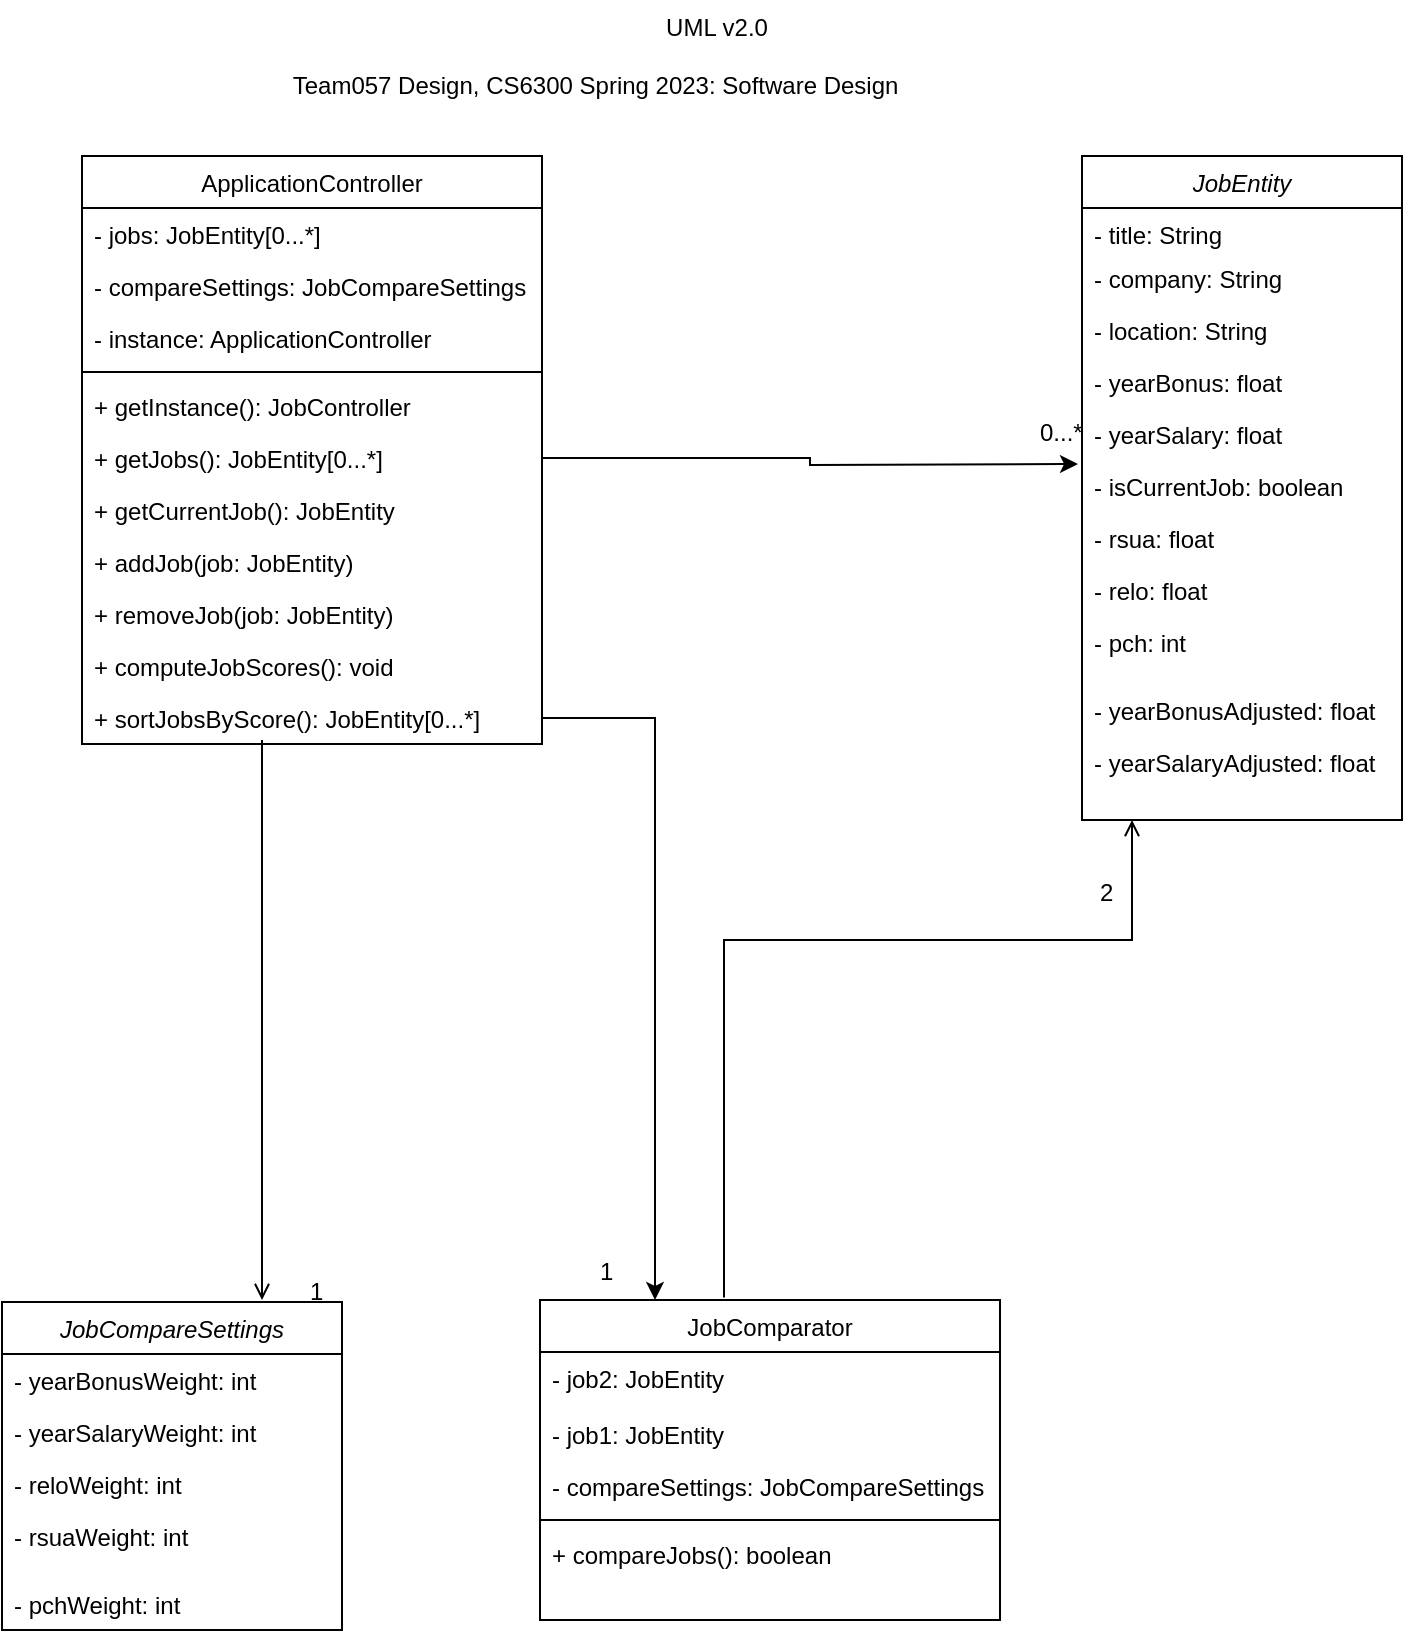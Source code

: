 <mxfile version="20.8.20" type="device"><diagram id="C5RBs43oDa-KdzZeNtuy" name="Page-1"><mxGraphModel dx="1050" dy="662" grid="1" gridSize="10" guides="1" tooltips="1" connect="1" arrows="1" fold="1" page="1" pageScale="1" pageWidth="827" pageHeight="1169" math="0" shadow="0"><root><mxCell id="WIyWlLk6GJQsqaUBKTNV-0"/><mxCell id="WIyWlLk6GJQsqaUBKTNV-1" parent="WIyWlLk6GJQsqaUBKTNV-0"/><mxCell id="zkfFHV4jXpPFQw0GAbJ--0" value="JobEntity" style="swimlane;fontStyle=2;align=center;verticalAlign=top;childLayout=stackLayout;horizontal=1;startSize=26;horizontalStack=0;resizeParent=1;resizeLast=0;collapsible=1;marginBottom=0;rounded=0;shadow=0;strokeWidth=1;" parent="WIyWlLk6GJQsqaUBKTNV-1" vertex="1"><mxGeometry x="570" y="108" width="160" height="332" as="geometry"><mxRectangle x="150" y="40" width="160" height="26" as="alternateBounds"/></mxGeometry></mxCell><mxCell id="zkfFHV4jXpPFQw0GAbJ--1" value="- title: String" style="text;align=left;verticalAlign=top;spacingLeft=4;spacingRight=4;overflow=hidden;rotatable=0;points=[[0,0.5],[1,0.5]];portConstraint=eastwest;" parent="zkfFHV4jXpPFQw0GAbJ--0" vertex="1"><mxGeometry y="26" width="160" height="22" as="geometry"/></mxCell><mxCell id="zkfFHV4jXpPFQw0GAbJ--2" value="- company: String" style="text;align=left;verticalAlign=top;spacingLeft=4;spacingRight=4;overflow=hidden;rotatable=0;points=[[0,0.5],[1,0.5]];portConstraint=eastwest;rounded=0;shadow=0;html=0;" parent="zkfFHV4jXpPFQw0GAbJ--0" vertex="1"><mxGeometry y="48" width="160" height="26" as="geometry"/></mxCell><mxCell id="F6nIAGVaNkfUYKiTFOFR-2" value="- location: String" style="text;align=left;verticalAlign=top;spacingLeft=4;spacingRight=4;overflow=hidden;rotatable=0;points=[[0,0.5],[1,0.5]];portConstraint=eastwest;" parent="zkfFHV4jXpPFQw0GAbJ--0" vertex="1"><mxGeometry y="74" width="160" height="26" as="geometry"/></mxCell><mxCell id="WXUcmf-pyU2MYirWD1Cy-3" value="- yearBonus: float" style="text;align=left;verticalAlign=top;spacingLeft=4;spacingRight=4;overflow=hidden;rotatable=0;points=[[0,0.5],[1,0.5]];portConstraint=eastwest;" parent="zkfFHV4jXpPFQw0GAbJ--0" vertex="1"><mxGeometry y="100" width="160" height="26" as="geometry"/></mxCell><mxCell id="WXUcmf-pyU2MYirWD1Cy-2" value="- yearSalary: float" style="text;align=left;verticalAlign=top;spacingLeft=4;spacingRight=4;overflow=hidden;rotatable=0;points=[[0,0.5],[1,0.5]];portConstraint=eastwest;" parent="zkfFHV4jXpPFQw0GAbJ--0" vertex="1"><mxGeometry y="126" width="160" height="26" as="geometry"/></mxCell><mxCell id="WXUcmf-pyU2MYirWD1Cy-1" value="- isCurrentJob: boolean" style="text;align=left;verticalAlign=top;spacingLeft=4;spacingRight=4;overflow=hidden;rotatable=0;points=[[0,0.5],[1,0.5]];portConstraint=eastwest;" parent="zkfFHV4jXpPFQw0GAbJ--0" vertex="1"><mxGeometry y="152" width="160" height="26" as="geometry"/></mxCell><mxCell id="F6nIAGVaNkfUYKiTFOFR-4" value="- rsua: float" style="text;align=left;verticalAlign=top;spacingLeft=4;spacingRight=4;overflow=hidden;rotatable=0;points=[[0,0.5],[1,0.5]];portConstraint=eastwest;" parent="zkfFHV4jXpPFQw0GAbJ--0" vertex="1"><mxGeometry y="178" width="160" height="26" as="geometry"/></mxCell><mxCell id="F6nIAGVaNkfUYKiTFOFR-5" value="- relo: float" style="text;align=left;verticalAlign=top;spacingLeft=4;spacingRight=4;overflow=hidden;rotatable=0;points=[[0,0.5],[1,0.5]];portConstraint=eastwest;" parent="zkfFHV4jXpPFQw0GAbJ--0" vertex="1"><mxGeometry y="204" width="160" height="26" as="geometry"/></mxCell><mxCell id="zkfFHV4jXpPFQw0GAbJ--4" value="" style="line;html=1;strokeWidth=1;align=left;verticalAlign=middle;spacingTop=-1;spacingLeft=3;spacingRight=3;rotatable=0;labelPosition=right;points=[];portConstraint=eastwest;" parent="zkfFHV4jXpPFQw0GAbJ--0" vertex="1"><mxGeometry y="230" width="160" as="geometry"/></mxCell><mxCell id="WXUcmf-pyU2MYirWD1Cy-0" value="- pch: int" style="text;align=left;verticalAlign=top;spacingLeft=4;spacingRight=4;overflow=hidden;rotatable=0;points=[[0,0.5],[1,0.5]];portConstraint=eastwest;rounded=0;shadow=0;html=0;" parent="zkfFHV4jXpPFQw0GAbJ--0" vertex="1"><mxGeometry y="230" width="160" height="34" as="geometry"/></mxCell><mxCell id="WXUcmf-pyU2MYirWD1Cy-5" value="- yearBonusAdjusted: float" style="text;align=left;verticalAlign=top;spacingLeft=4;spacingRight=4;overflow=hidden;rotatable=0;points=[[0,0.5],[1,0.5]];portConstraint=eastwest;" parent="zkfFHV4jXpPFQw0GAbJ--0" vertex="1"><mxGeometry y="264" width="160" height="26" as="geometry"/></mxCell><mxCell id="WXUcmf-pyU2MYirWD1Cy-4" value="- yearSalaryAdjusted: float" style="text;align=left;verticalAlign=top;spacingLeft=4;spacingRight=4;overflow=hidden;rotatable=0;points=[[0,0.5],[1,0.5]];portConstraint=eastwest;" parent="zkfFHV4jXpPFQw0GAbJ--0" vertex="1"><mxGeometry y="290" width="160" height="26" as="geometry"/></mxCell><mxCell id="zkfFHV4jXpPFQw0GAbJ--17" value="ApplicationController" style="swimlane;fontStyle=0;align=center;verticalAlign=top;childLayout=stackLayout;horizontal=1;startSize=26;horizontalStack=0;resizeParent=1;resizeLast=0;collapsible=1;marginBottom=0;rounded=0;shadow=0;strokeWidth=1;" parent="WIyWlLk6GJQsqaUBKTNV-1" vertex="1"><mxGeometry x="70" y="108" width="230" height="294" as="geometry"><mxRectangle x="550" y="140" width="160" height="26" as="alternateBounds"/></mxGeometry></mxCell><mxCell id="zkfFHV4jXpPFQw0GAbJ--18" value="- jobs: JobEntity[0...*]" style="text;align=left;verticalAlign=top;spacingLeft=4;spacingRight=4;overflow=hidden;rotatable=0;points=[[0,0.5],[1,0.5]];portConstraint=eastwest;" parent="zkfFHV4jXpPFQw0GAbJ--17" vertex="1"><mxGeometry y="26" width="230" height="26" as="geometry"/></mxCell><mxCell id="F6nIAGVaNkfUYKiTFOFR-75" value="- compareSettings: JobCompareSettings" style="text;align=left;verticalAlign=top;spacingLeft=4;spacingRight=4;overflow=hidden;rotatable=0;points=[[0,0.5],[1,0.5]];portConstraint=eastwest;" parent="zkfFHV4jXpPFQw0GAbJ--17" vertex="1"><mxGeometry y="52" width="230" height="26" as="geometry"/></mxCell><mxCell id="F6nIAGVaNkfUYKiTFOFR-73" value="- instance: ApplicationController" style="text;align=left;verticalAlign=top;spacingLeft=4;spacingRight=4;overflow=hidden;rotatable=0;points=[[0,0.5],[1,0.5]];portConstraint=eastwest;" parent="zkfFHV4jXpPFQw0GAbJ--17" vertex="1"><mxGeometry y="78" width="230" height="26" as="geometry"/></mxCell><mxCell id="zkfFHV4jXpPFQw0GAbJ--23" value="" style="line;html=1;strokeWidth=1;align=left;verticalAlign=middle;spacingTop=-1;spacingLeft=3;spacingRight=3;rotatable=0;labelPosition=right;points=[];portConstraint=eastwest;" parent="zkfFHV4jXpPFQw0GAbJ--17" vertex="1"><mxGeometry y="104" width="230" height="8" as="geometry"/></mxCell><mxCell id="F6nIAGVaNkfUYKiTFOFR-28" value="+ getInstance(): JobController" style="text;align=left;verticalAlign=top;spacingLeft=4;spacingRight=4;overflow=hidden;rotatable=0;points=[[0,0.5],[1,0.5]];portConstraint=eastwest;" parent="zkfFHV4jXpPFQw0GAbJ--17" vertex="1"><mxGeometry y="112" width="230" height="26" as="geometry"/></mxCell><mxCell id="zkfFHV4jXpPFQw0GAbJ--24" value="+ getJobs(): JobEntity[0...*]" style="text;align=left;verticalAlign=top;spacingLeft=4;spacingRight=4;overflow=hidden;rotatable=0;points=[[0,0.5],[1,0.5]];portConstraint=eastwest;" parent="zkfFHV4jXpPFQw0GAbJ--17" vertex="1"><mxGeometry y="138" width="230" height="26" as="geometry"/></mxCell><mxCell id="F6nIAGVaNkfUYKiTFOFR-74" value="+ getCurrentJob(): JobEntity" style="text;align=left;verticalAlign=top;spacingLeft=4;spacingRight=4;overflow=hidden;rotatable=0;points=[[0,0.5],[1,0.5]];portConstraint=eastwest;" parent="zkfFHV4jXpPFQw0GAbJ--17" vertex="1"><mxGeometry y="164" width="230" height="26" as="geometry"/></mxCell><mxCell id="F6nIAGVaNkfUYKiTFOFR-26" value="+ addJob(job: JobEntity)" style="text;align=left;verticalAlign=top;spacingLeft=4;spacingRight=4;overflow=hidden;rotatable=0;points=[[0,0.5],[1,0.5]];portConstraint=eastwest;" parent="zkfFHV4jXpPFQw0GAbJ--17" vertex="1"><mxGeometry y="190" width="230" height="26" as="geometry"/></mxCell><mxCell id="F6nIAGVaNkfUYKiTFOFR-27" value="+ removeJob(job: JobEntity)" style="text;align=left;verticalAlign=top;spacingLeft=4;spacingRight=4;overflow=hidden;rotatable=0;points=[[0,0.5],[1,0.5]];portConstraint=eastwest;" parent="zkfFHV4jXpPFQw0GAbJ--17" vertex="1"><mxGeometry y="216" width="230" height="26" as="geometry"/></mxCell><mxCell id="H7CW498lwEWC20k4ga-I-11" value="+ computeJobScores(): void" style="text;align=left;verticalAlign=top;spacingLeft=4;spacingRight=4;overflow=hidden;rotatable=0;points=[[0,0.5],[1,0.5]];portConstraint=eastwest;" parent="zkfFHV4jXpPFQw0GAbJ--17" vertex="1"><mxGeometry y="242" width="230" height="26" as="geometry"/></mxCell><mxCell id="F6nIAGVaNkfUYKiTFOFR-29" value="+ sortJobsByScore(): JobEntity[0...*]" style="text;align=left;verticalAlign=top;spacingLeft=4;spacingRight=4;overflow=hidden;rotatable=0;points=[[0,0.5],[1,0.5]];portConstraint=eastwest;" parent="zkfFHV4jXpPFQw0GAbJ--17" vertex="1"><mxGeometry y="268" width="230" height="26" as="geometry"/></mxCell><mxCell id="F6nIAGVaNkfUYKiTFOFR-1" value="&lt;div&gt;&lt;span style=&quot;&quot;&gt;&#9;&lt;/span&gt;&lt;span style=&quot;&quot;&gt;&#9;&lt;/span&gt;&lt;span style=&quot;&quot;&gt;&#9;&lt;/span&gt;&lt;span style=&quot;&quot;&gt;&#9;&lt;/span&gt;&lt;span style=&quot;&quot;&gt;&#9;&lt;/span&gt;&lt;span style=&quot;&quot;&gt;&#9;&lt;/span&gt;&lt;span style=&quot;&quot;&gt;&#9;&lt;/span&gt;&lt;span style=&quot;&quot;&gt;&#9;&lt;/span&gt;&lt;span style=&quot;&quot;&gt;&#9;&lt;/span&gt;&lt;span style=&quot;white-space: pre;&quot;&gt;&#9;&lt;/span&gt;&lt;span style=&quot;white-space: pre;&quot;&gt;&#9;&lt;/span&gt;&lt;span style=&quot;white-space: pre;&quot;&gt;&#9;&lt;/span&gt;&lt;span style=&quot;white-space: pre;&quot;&gt;&#9;&lt;/span&gt;&lt;span style=&quot;white-space: pre;&quot;&gt;&#9;&lt;/span&gt;&lt;span style=&quot;white-space: pre;&quot;&gt;&#9;&lt;/span&gt;&lt;span style=&quot;white-space: pre;&quot;&gt;&#9;&lt;/span&gt;&lt;span style=&quot;white-space: pre;&quot;&gt;&#9;&lt;/span&gt;&lt;span style=&quot;white-space: pre;&quot;&gt;&#9;&lt;/span&gt;UML v2.0&lt;/div&gt;&lt;div&gt;&lt;br&gt;&lt;/div&gt;&lt;span style=&quot;white-space: pre;&quot;&gt;&#9;&lt;/span&gt;&lt;span style=&quot;white-space: pre;&quot;&gt;&#9;&lt;/span&gt;Team057 Design, CS6300 Spring 2023&lt;b id=&quot;docs-internal-guid-c6e9de07-7fff-187e-cb46-2fe92c24adee&quot; style=&quot;font-weight:normal;&quot;&gt;: Software Design&lt;/b&gt;" style="text;whiteSpace=wrap;html=1;" parent="WIyWlLk6GJQsqaUBKTNV-1" vertex="1"><mxGeometry x="120" y="30" width="520" height="70" as="geometry"/></mxCell><mxCell id="F6nIAGVaNkfUYKiTFOFR-30" value="JobCompareSettings" style="swimlane;fontStyle=2;align=center;verticalAlign=top;childLayout=stackLayout;horizontal=1;startSize=26;horizontalStack=0;resizeParent=1;resizeLast=0;collapsible=1;marginBottom=0;rounded=0;shadow=0;strokeWidth=1;" parent="WIyWlLk6GJQsqaUBKTNV-1" vertex="1"><mxGeometry x="30" y="681" width="170" height="164" as="geometry"><mxRectangle x="150" y="40" width="160" height="26" as="alternateBounds"/></mxGeometry></mxCell><mxCell id="F6nIAGVaNkfUYKiTFOFR-34" value="- yearBonusWeight: int" style="text;align=left;verticalAlign=top;spacingLeft=4;spacingRight=4;overflow=hidden;rotatable=0;points=[[0,0.5],[1,0.5]];portConstraint=eastwest;" parent="F6nIAGVaNkfUYKiTFOFR-30" vertex="1"><mxGeometry y="26" width="170" height="26" as="geometry"/></mxCell><mxCell id="F6nIAGVaNkfUYKiTFOFR-33" value="- yearSalaryWeight: int" style="text;align=left;verticalAlign=top;spacingLeft=4;spacingRight=4;overflow=hidden;rotatable=0;points=[[0,0.5],[1,0.5]];portConstraint=eastwest;" parent="F6nIAGVaNkfUYKiTFOFR-30" vertex="1"><mxGeometry y="52" width="170" height="26" as="geometry"/></mxCell><mxCell id="F6nIAGVaNkfUYKiTFOFR-31" value="- reloWeight: int" style="text;align=left;verticalAlign=top;spacingLeft=4;spacingRight=4;overflow=hidden;rotatable=0;points=[[0,0.5],[1,0.5]];portConstraint=eastwest;" parent="F6nIAGVaNkfUYKiTFOFR-30" vertex="1"><mxGeometry y="78" width="170" height="26" as="geometry"/></mxCell><mxCell id="F6nIAGVaNkfUYKiTFOFR-35" value="- rsuaWeight: int" style="text;align=left;verticalAlign=top;spacingLeft=4;spacingRight=4;overflow=hidden;rotatable=0;points=[[0,0.5],[1,0.5]];portConstraint=eastwest;rounded=0;shadow=0;html=0;" parent="F6nIAGVaNkfUYKiTFOFR-30" vertex="1"><mxGeometry y="104" width="170" height="34" as="geometry"/></mxCell><mxCell id="F6nIAGVaNkfUYKiTFOFR-32" value="- pchWeight: int" style="text;align=left;verticalAlign=top;spacingLeft=4;spacingRight=4;overflow=hidden;rotatable=0;points=[[0,0.5],[1,0.5]];portConstraint=eastwest;rounded=0;shadow=0;html=0;" parent="F6nIAGVaNkfUYKiTFOFR-30" vertex="1"><mxGeometry y="138" width="170" height="26" as="geometry"/></mxCell><mxCell id="F6nIAGVaNkfUYKiTFOFR-36" value="" style="line;html=1;strokeWidth=1;align=left;verticalAlign=middle;spacingTop=-1;spacingLeft=3;spacingRight=3;rotatable=0;labelPosition=right;points=[];portConstraint=eastwest;" parent="F6nIAGVaNkfUYKiTFOFR-30" vertex="1"><mxGeometry y="164" width="170" as="geometry"/></mxCell><mxCell id="F6nIAGVaNkfUYKiTFOFR-39" value="JobComparator" style="swimlane;fontStyle=0;align=center;verticalAlign=top;childLayout=stackLayout;horizontal=1;startSize=26;horizontalStack=0;resizeParent=1;resizeLast=0;collapsible=1;marginBottom=0;rounded=0;shadow=0;strokeWidth=1;" parent="WIyWlLk6GJQsqaUBKTNV-1" vertex="1"><mxGeometry x="299" y="680" width="230" height="160" as="geometry"><mxRectangle x="550" y="140" width="160" height="26" as="alternateBounds"/></mxGeometry></mxCell><mxCell id="F6nIAGVaNkfUYKiTFOFR-48" value="- job2: JobEntity" style="text;align=left;verticalAlign=top;spacingLeft=4;spacingRight=4;overflow=hidden;rotatable=0;points=[[0,0.5],[1,0.5]];portConstraint=eastwest;" parent="F6nIAGVaNkfUYKiTFOFR-39" vertex="1"><mxGeometry y="26" width="230" height="28" as="geometry"/></mxCell><mxCell id="F6nIAGVaNkfUYKiTFOFR-40" value="- job1: JobEntity" style="text;align=left;verticalAlign=top;spacingLeft=4;spacingRight=4;overflow=hidden;rotatable=0;points=[[0,0.5],[1,0.5]];portConstraint=eastwest;" parent="F6nIAGVaNkfUYKiTFOFR-39" vertex="1"><mxGeometry y="54" width="230" height="26" as="geometry"/></mxCell><mxCell id="F6nIAGVaNkfUYKiTFOFR-41" value="- compareSettings: JobCompareSettings" style="text;align=left;verticalAlign=top;spacingLeft=4;spacingRight=4;overflow=hidden;rotatable=0;points=[[0,0.5],[1,0.5]];portConstraint=eastwest;" parent="F6nIAGVaNkfUYKiTFOFR-39" vertex="1"><mxGeometry y="80" width="230" height="26" as="geometry"/></mxCell><mxCell id="F6nIAGVaNkfUYKiTFOFR-42" value="" style="line;html=1;strokeWidth=1;align=left;verticalAlign=middle;spacingTop=-1;spacingLeft=3;spacingRight=3;rotatable=0;labelPosition=right;points=[];portConstraint=eastwest;" parent="F6nIAGVaNkfUYKiTFOFR-39" vertex="1"><mxGeometry y="106" width="230" height="8" as="geometry"/></mxCell><mxCell id="F6nIAGVaNkfUYKiTFOFR-43" value="+ compareJobs(): boolean" style="text;align=left;verticalAlign=top;spacingLeft=4;spacingRight=4;overflow=hidden;rotatable=0;points=[[0,0.5],[1,0.5]];portConstraint=eastwest;" parent="F6nIAGVaNkfUYKiTFOFR-39" vertex="1"><mxGeometry y="114" width="230" height="46" as="geometry"/></mxCell><mxCell id="F6nIAGVaNkfUYKiTFOFR-49" value="" style="endArrow=open;shadow=0;strokeWidth=1;rounded=0;endFill=1;edgeStyle=elbowEdgeStyle;elbow=vertical;exitX=0.4;exitY=-0.008;exitDx=0;exitDy=0;exitPerimeter=0;" parent="WIyWlLk6GJQsqaUBKTNV-1" source="F6nIAGVaNkfUYKiTFOFR-39" edge="1"><mxGeometry x="0.5" y="41" relative="1" as="geometry"><mxPoint x="160" y="535" as="sourcePoint"/><mxPoint x="595" y="440" as="targetPoint"/><mxPoint x="-40" y="32" as="offset"/><Array as="points"><mxPoint x="520" y="500"/><mxPoint x="440" y="600"/></Array></mxGeometry></mxCell><mxCell id="F6nIAGVaNkfUYKiTFOFR-52" value="1" style="resizable=0;align=left;verticalAlign=bottom;labelBackgroundColor=none;fontSize=12;" parent="WIyWlLk6GJQsqaUBKTNV-1" connectable="0" vertex="1"><mxGeometry x="270" y="679.58" as="geometry"><mxPoint x="57" y="-5" as="offset"/></mxGeometry></mxCell><mxCell id="F6nIAGVaNkfUYKiTFOFR-60" value="" style="resizable=0;align=right;verticalAlign=bottom;labelBackgroundColor=none;fontSize=12;" parent="WIyWlLk6GJQsqaUBKTNV-1" connectable="0" vertex="1"><mxGeometry x="390.0" y="679.581" as="geometry"><mxPoint x="-200" y="86" as="offset"/></mxGeometry></mxCell><mxCell id="F6nIAGVaNkfUYKiTFOFR-62" value="" style="resizable=0;align=right;verticalAlign=bottom;labelBackgroundColor=none;fontSize=12;" parent="WIyWlLk6GJQsqaUBKTNV-1" connectable="0" vertex="1"><mxGeometry x="400.0" y="689.581" as="geometry"><mxPoint x="213" y="75" as="offset"/></mxGeometry></mxCell><mxCell id="F6nIAGVaNkfUYKiTFOFR-63" style="edgeStyle=orthogonalEdgeStyle;rounded=0;orthogonalLoop=1;jettySize=auto;html=1;endArrow=open;endFill=0;startArrow=none;startFill=0;" parent="WIyWlLk6GJQsqaUBKTNV-1" edge="1"><mxGeometry relative="1" as="geometry"><mxPoint x="160" y="400" as="sourcePoint"/><mxPoint x="160" y="680" as="targetPoint"/><Array as="points"><mxPoint x="160" y="673"/></Array></mxGeometry></mxCell><mxCell id="F6nIAGVaNkfUYKiTFOFR-64" value="" style="resizable=0;align=right;verticalAlign=bottom;labelBackgroundColor=none;fontSize=12;" parent="WIyWlLk6GJQsqaUBKTNV-1" connectable="0" vertex="1"><mxGeometry x="390.0" y="679.581" as="geometry"><mxPoint x="-178" y="65" as="offset"/></mxGeometry></mxCell><mxCell id="WXUcmf-pyU2MYirWD1Cy-6" style="edgeStyle=orthogonalEdgeStyle;rounded=0;orthogonalLoop=1;jettySize=auto;html=1;" parent="WIyWlLk6GJQsqaUBKTNV-1" source="zkfFHV4jXpPFQw0GAbJ--24" edge="1"><mxGeometry relative="1" as="geometry"><mxPoint x="568" y="262" as="targetPoint"/></mxGeometry></mxCell><mxCell id="WXUcmf-pyU2MYirWD1Cy-7" value="2" style="resizable=0;align=left;verticalAlign=bottom;labelBackgroundColor=none;fontSize=12;" parent="WIyWlLk6GJQsqaUBKTNV-1" connectable="0" vertex="1"><mxGeometry x="520" y="490" as="geometry"><mxPoint x="57" y="-5" as="offset"/></mxGeometry></mxCell><mxCell id="WXUcmf-pyU2MYirWD1Cy-8" value="0...*" style="resizable=0;align=left;verticalAlign=bottom;labelBackgroundColor=none;fontSize=12;" parent="WIyWlLk6GJQsqaUBKTNV-1" connectable="0" vertex="1"><mxGeometry x="490" y="260" as="geometry"><mxPoint x="57" y="-5" as="offset"/></mxGeometry></mxCell><mxCell id="WXUcmf-pyU2MYirWD1Cy-9" style="edgeStyle=orthogonalEdgeStyle;rounded=0;orthogonalLoop=1;jettySize=auto;html=1;entryX=0.25;entryY=0;entryDx=0;entryDy=0;" parent="WIyWlLk6GJQsqaUBKTNV-1" source="F6nIAGVaNkfUYKiTFOFR-29" target="F6nIAGVaNkfUYKiTFOFR-39" edge="1"><mxGeometry relative="1" as="geometry"/></mxCell><mxCell id="WXUcmf-pyU2MYirWD1Cy-10" value="1" style="resizable=0;align=left;verticalAlign=bottom;labelBackgroundColor=none;fontSize=12;" parent="WIyWlLk6GJQsqaUBKTNV-1" connectable="0" vertex="1"><mxGeometry x="125" y="689.58" as="geometry"><mxPoint x="57" y="-5" as="offset"/></mxGeometry></mxCell></root></mxGraphModel></diagram></mxfile>